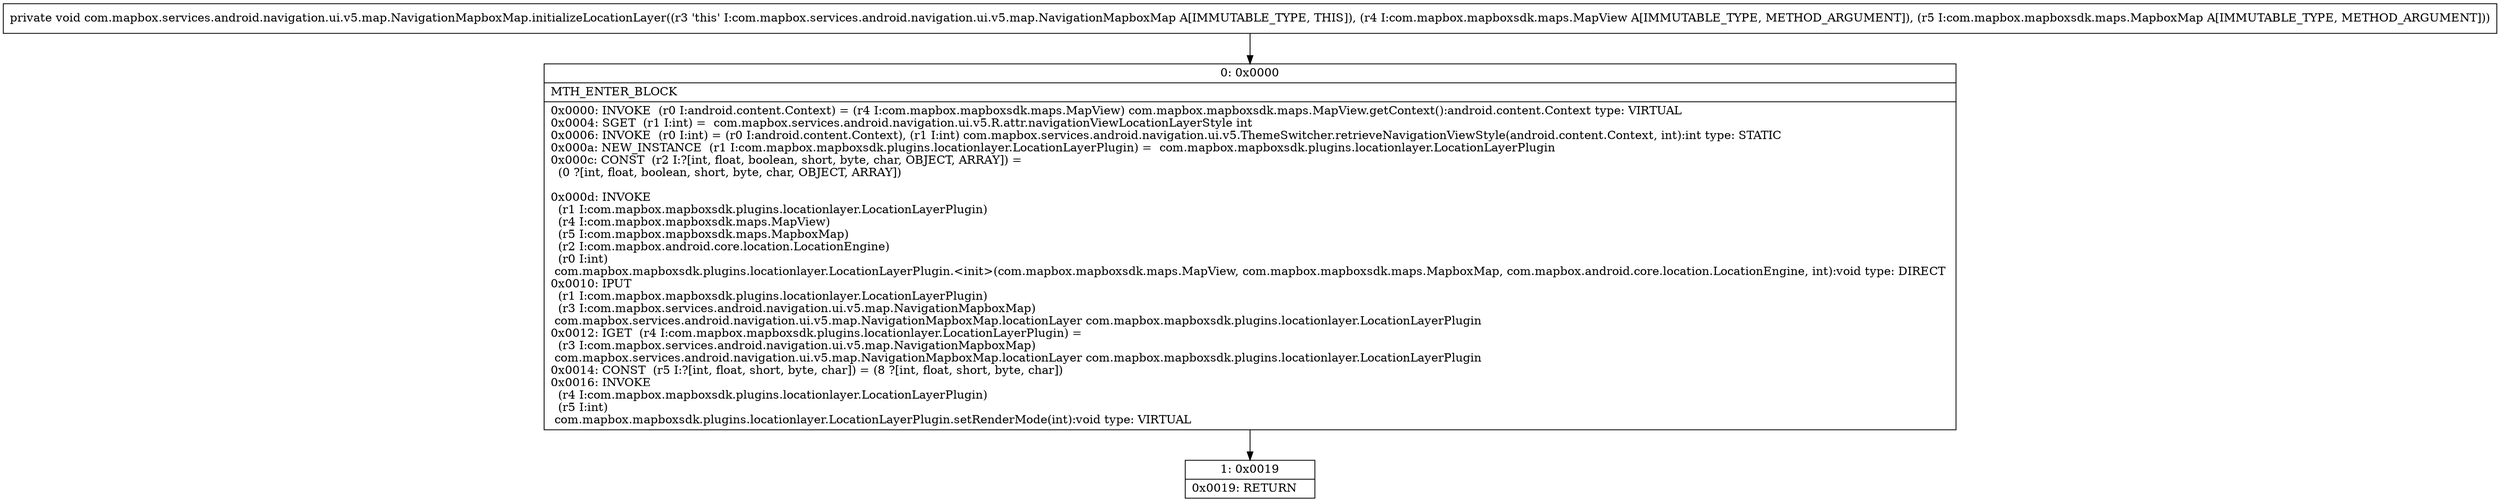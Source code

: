 digraph "CFG forcom.mapbox.services.android.navigation.ui.v5.map.NavigationMapboxMap.initializeLocationLayer(Lcom\/mapbox\/mapboxsdk\/maps\/MapView;Lcom\/mapbox\/mapboxsdk\/maps\/MapboxMap;)V" {
Node_0 [shape=record,label="{0\:\ 0x0000|MTH_ENTER_BLOCK\l|0x0000: INVOKE  (r0 I:android.content.Context) = (r4 I:com.mapbox.mapboxsdk.maps.MapView) com.mapbox.mapboxsdk.maps.MapView.getContext():android.content.Context type: VIRTUAL \l0x0004: SGET  (r1 I:int) =  com.mapbox.services.android.navigation.ui.v5.R.attr.navigationViewLocationLayerStyle int \l0x0006: INVOKE  (r0 I:int) = (r0 I:android.content.Context), (r1 I:int) com.mapbox.services.android.navigation.ui.v5.ThemeSwitcher.retrieveNavigationViewStyle(android.content.Context, int):int type: STATIC \l0x000a: NEW_INSTANCE  (r1 I:com.mapbox.mapboxsdk.plugins.locationlayer.LocationLayerPlugin) =  com.mapbox.mapboxsdk.plugins.locationlayer.LocationLayerPlugin \l0x000c: CONST  (r2 I:?[int, float, boolean, short, byte, char, OBJECT, ARRAY]) = \l  (0 ?[int, float, boolean, short, byte, char, OBJECT, ARRAY])\l \l0x000d: INVOKE  \l  (r1 I:com.mapbox.mapboxsdk.plugins.locationlayer.LocationLayerPlugin)\l  (r4 I:com.mapbox.mapboxsdk.maps.MapView)\l  (r5 I:com.mapbox.mapboxsdk.maps.MapboxMap)\l  (r2 I:com.mapbox.android.core.location.LocationEngine)\l  (r0 I:int)\l com.mapbox.mapboxsdk.plugins.locationlayer.LocationLayerPlugin.\<init\>(com.mapbox.mapboxsdk.maps.MapView, com.mapbox.mapboxsdk.maps.MapboxMap, com.mapbox.android.core.location.LocationEngine, int):void type: DIRECT \l0x0010: IPUT  \l  (r1 I:com.mapbox.mapboxsdk.plugins.locationlayer.LocationLayerPlugin)\l  (r3 I:com.mapbox.services.android.navigation.ui.v5.map.NavigationMapboxMap)\l com.mapbox.services.android.navigation.ui.v5.map.NavigationMapboxMap.locationLayer com.mapbox.mapboxsdk.plugins.locationlayer.LocationLayerPlugin \l0x0012: IGET  (r4 I:com.mapbox.mapboxsdk.plugins.locationlayer.LocationLayerPlugin) = \l  (r3 I:com.mapbox.services.android.navigation.ui.v5.map.NavigationMapboxMap)\l com.mapbox.services.android.navigation.ui.v5.map.NavigationMapboxMap.locationLayer com.mapbox.mapboxsdk.plugins.locationlayer.LocationLayerPlugin \l0x0014: CONST  (r5 I:?[int, float, short, byte, char]) = (8 ?[int, float, short, byte, char]) \l0x0016: INVOKE  \l  (r4 I:com.mapbox.mapboxsdk.plugins.locationlayer.LocationLayerPlugin)\l  (r5 I:int)\l com.mapbox.mapboxsdk.plugins.locationlayer.LocationLayerPlugin.setRenderMode(int):void type: VIRTUAL \l}"];
Node_1 [shape=record,label="{1\:\ 0x0019|0x0019: RETURN   \l}"];
MethodNode[shape=record,label="{private void com.mapbox.services.android.navigation.ui.v5.map.NavigationMapboxMap.initializeLocationLayer((r3 'this' I:com.mapbox.services.android.navigation.ui.v5.map.NavigationMapboxMap A[IMMUTABLE_TYPE, THIS]), (r4 I:com.mapbox.mapboxsdk.maps.MapView A[IMMUTABLE_TYPE, METHOD_ARGUMENT]), (r5 I:com.mapbox.mapboxsdk.maps.MapboxMap A[IMMUTABLE_TYPE, METHOD_ARGUMENT])) }"];
MethodNode -> Node_0;
Node_0 -> Node_1;
}


